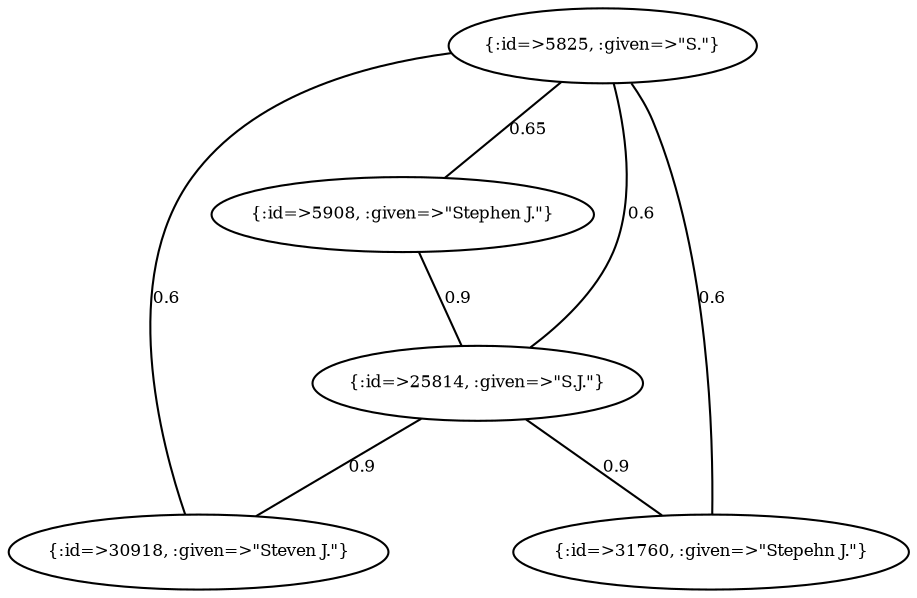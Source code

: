 graph Collector__WeightedGraph {
    "{:id=>5825, :given=>\"S.\"}" [
        fontsize = 8,
        label = "{:id=>5825, :given=>\"S.\"}"
    ]

    "{:id=>5908, :given=>\"Stephen J.\"}" [
        fontsize = 8,
        label = "{:id=>5908, :given=>\"Stephen J.\"}"
    ]

    "{:id=>25814, :given=>\"S.J.\"}" [
        fontsize = 8,
        label = "{:id=>25814, :given=>\"S.J.\"}"
    ]

    "{:id=>30918, :given=>\"Steven J.\"}" [
        fontsize = 8,
        label = "{:id=>30918, :given=>\"Steven J.\"}"
    ]

    "{:id=>31760, :given=>\"Stepehn J.\"}" [
        fontsize = 8,
        label = "{:id=>31760, :given=>\"Stepehn J.\"}"
    ]

    "{:id=>5825, :given=>\"S.\"}" -- "{:id=>5908, :given=>\"Stephen J.\"}" [
        fontsize = 8,
        label = 0.65
    ]

    "{:id=>5825, :given=>\"S.\"}" -- "{:id=>25814, :given=>\"S.J.\"}" [
        fontsize = 8,
        label = 0.6
    ]

    "{:id=>5825, :given=>\"S.\"}" -- "{:id=>30918, :given=>\"Steven J.\"}" [
        fontsize = 8,
        label = 0.6
    ]

    "{:id=>5825, :given=>\"S.\"}" -- "{:id=>31760, :given=>\"Stepehn J.\"}" [
        fontsize = 8,
        label = 0.6
    ]

    "{:id=>5908, :given=>\"Stephen J.\"}" -- "{:id=>25814, :given=>\"S.J.\"}" [
        fontsize = 8,
        label = 0.9
    ]

    "{:id=>25814, :given=>\"S.J.\"}" -- "{:id=>30918, :given=>\"Steven J.\"}" [
        fontsize = 8,
        label = 0.9
    ]

    "{:id=>25814, :given=>\"S.J.\"}" -- "{:id=>31760, :given=>\"Stepehn J.\"}" [
        fontsize = 8,
        label = 0.9
    ]
}
